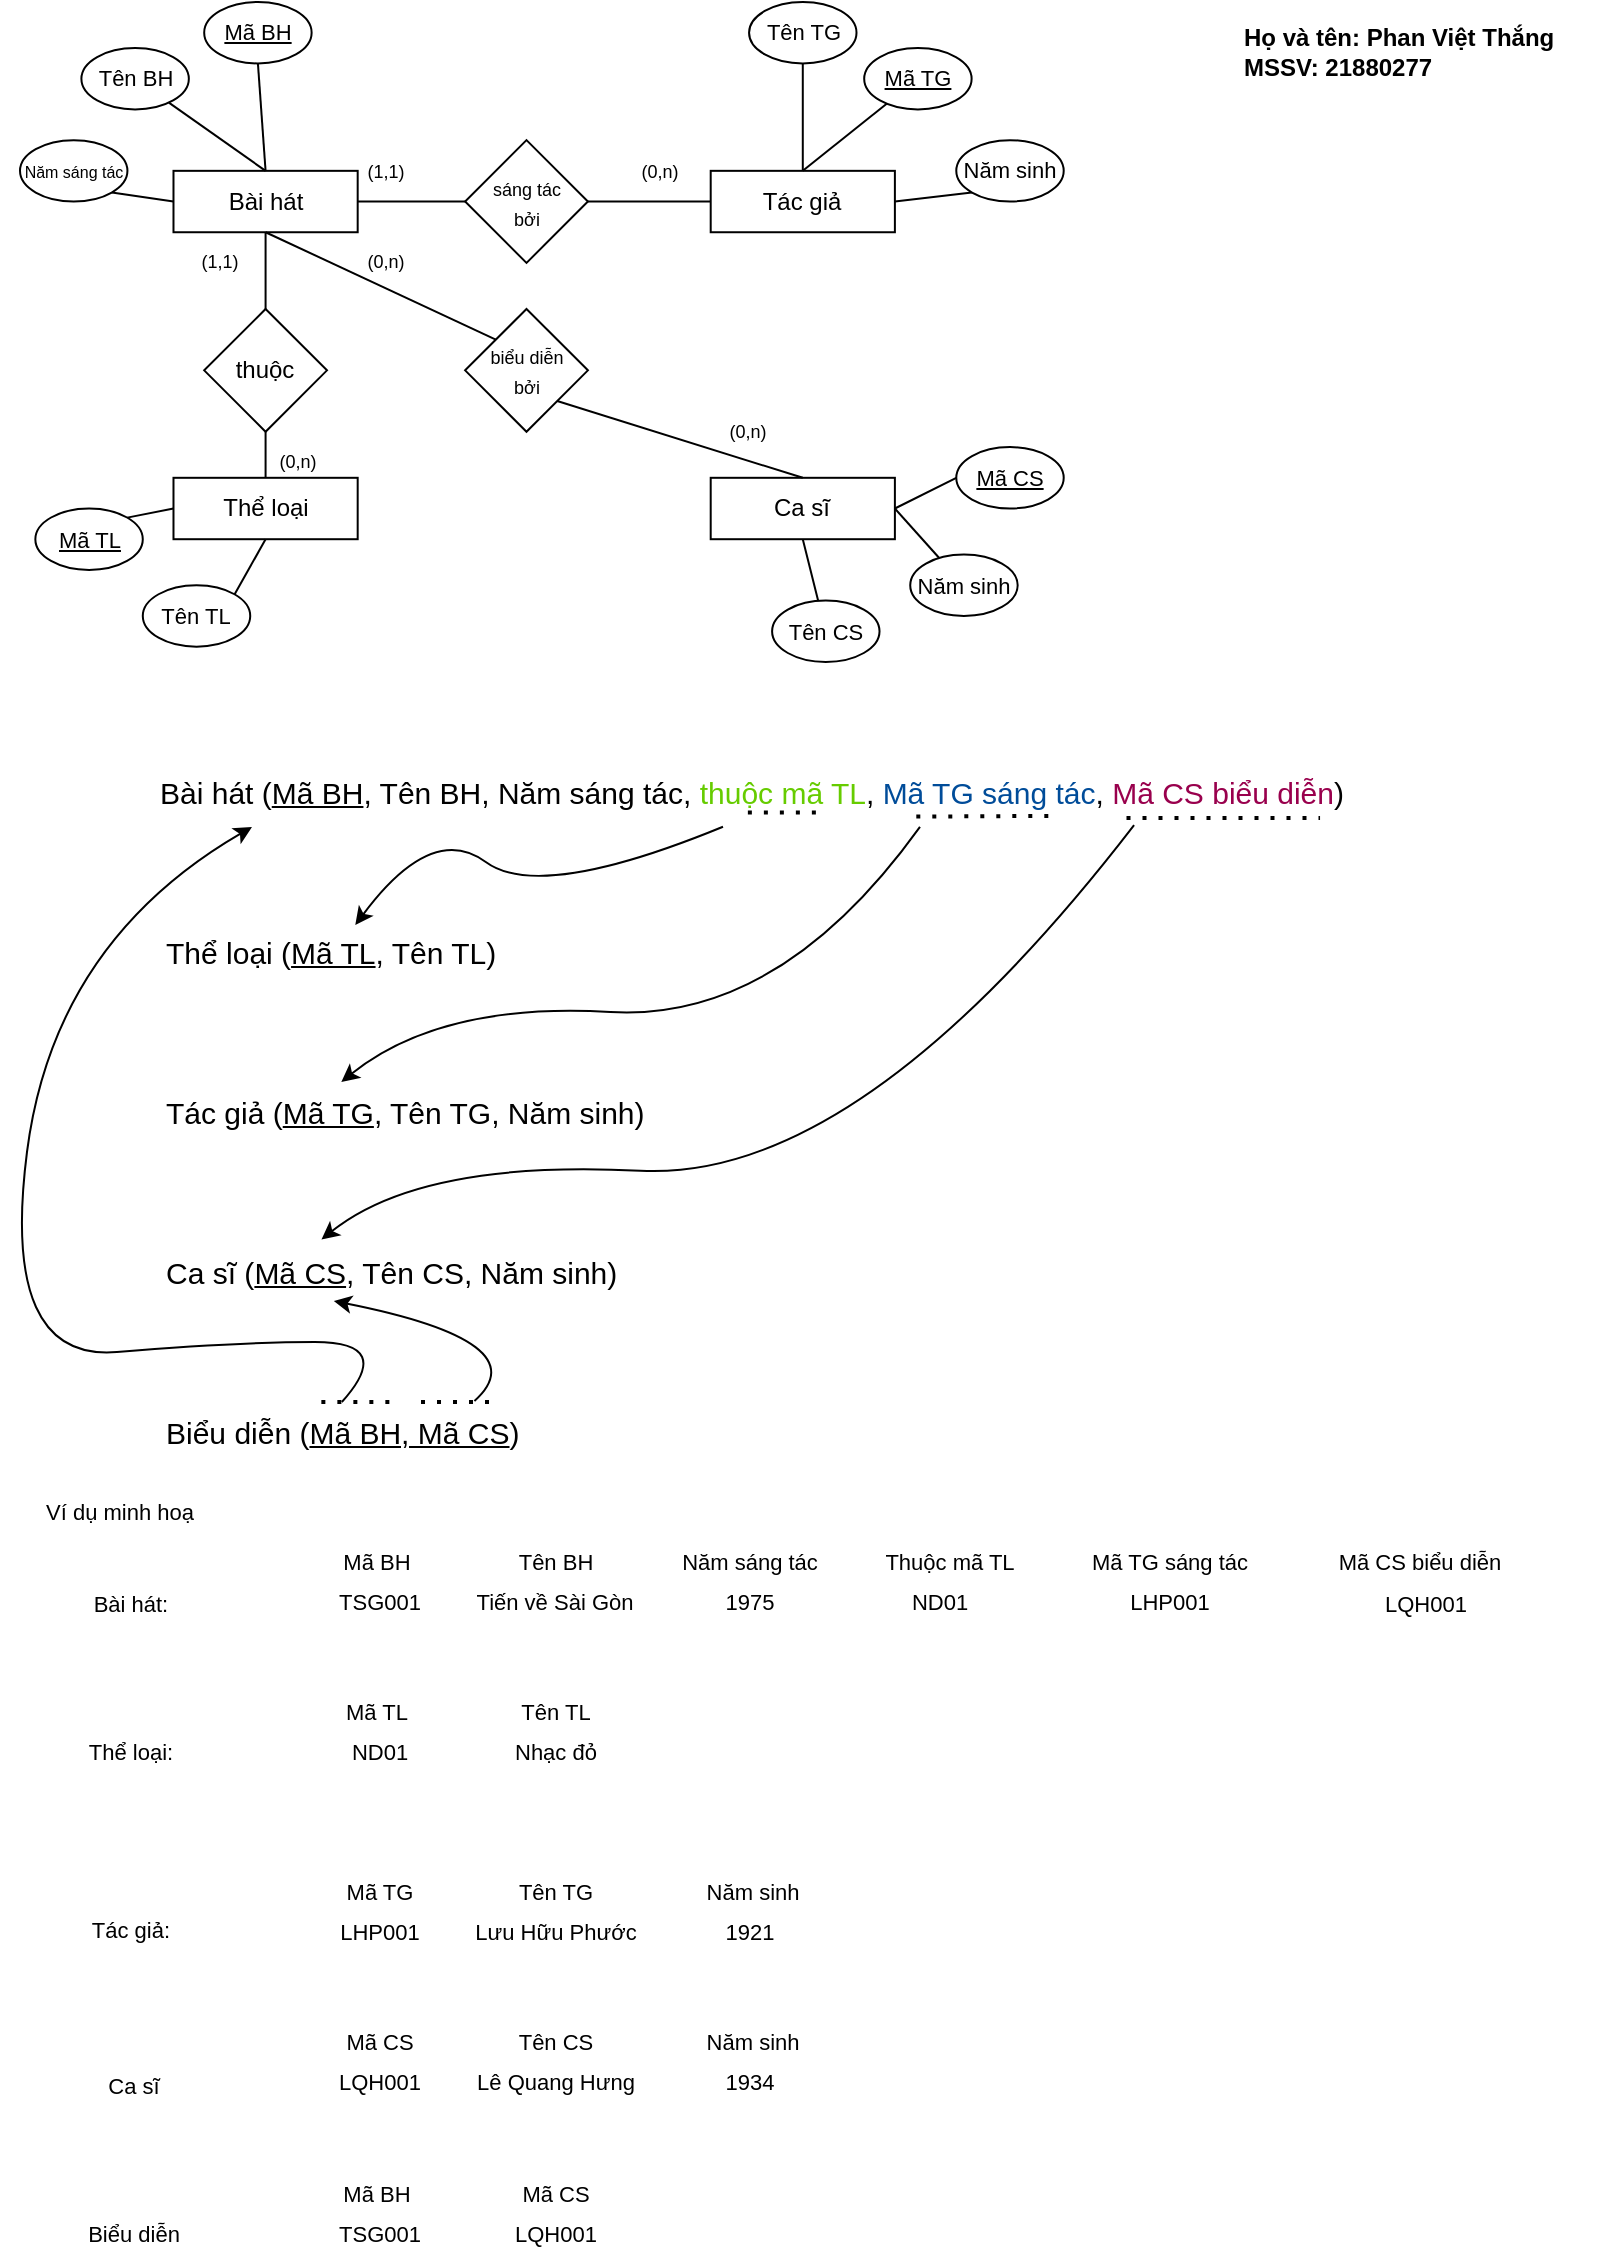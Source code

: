 <mxfile version="20.1.1" type="github">
  <diagram id="juYDDhbQV2ejAXvNcZQj" name="Page-1">
    <mxGraphModel dx="1113" dy="645" grid="1" gridSize="10" guides="1" tooltips="1" connect="1" arrows="1" fold="1" page="1" pageScale="1" pageWidth="827" pageHeight="1169" math="0" shadow="0">
      <root>
        <mxCell id="0" />
        <mxCell id="1" parent="0" />
        <mxCell id="WebsGutZkE8XCqcuteTi-69" value="" style="group" vertex="1" connectable="0" parent="1">
          <mxGeometry x="10" y="390" width="690" height="350" as="geometry" />
        </mxCell>
        <mxCell id="WebsGutZkE8XCqcuteTi-42" value="Bài hát (&lt;u&gt;Mã BH&lt;/u&gt;, Tên BH, Năm sáng tác, &lt;font color=&quot;#66cc00&quot;&gt;thuộc mã TL&lt;/font&gt;, &lt;font color=&quot;#004c99&quot;&gt;Mã TG sáng tác&lt;/font&gt;, &lt;font color=&quot;#99004d&quot;&gt;Mã CS biểu diễn&lt;/font&gt;)" style="text;html=1;strokeColor=none;fillColor=none;align=left;verticalAlign=middle;whiteSpace=wrap;rounded=0;fontFamily=Helvetica;fontSize=15;fontColor=default;" vertex="1" parent="WebsGutZkE8XCqcuteTi-69">
          <mxGeometry x="78.266" width="611.734" height="30" as="geometry" />
        </mxCell>
        <mxCell id="WebsGutZkE8XCqcuteTi-47" value="" style="curved=1;endArrow=classic;html=1;rounded=0;labelBackgroundColor=default;fontFamily=Helvetica;fontSize=15;fontColor=default;strokeColor=default;shape=connector;entryX=0.198;entryY=0.05;entryDx=0;entryDy=0;entryPerimeter=0;exitX=0.463;exitY=1.08;exitDx=0;exitDy=0;exitPerimeter=0;" edge="1" parent="WebsGutZkE8XCqcuteTi-69" source="WebsGutZkE8XCqcuteTi-42" target="WebsGutZkE8XCqcuteTi-43">
          <mxGeometry width="50" height="50" relative="1" as="geometry">
            <mxPoint x="305.867" y="30" as="sourcePoint" />
            <mxPoint x="170.926" y="70" as="targetPoint" />
            <Array as="points">
              <mxPoint x="269.883" y="70" />
              <mxPoint x="215.906" y="30" />
            </Array>
          </mxGeometry>
        </mxCell>
        <mxCell id="WebsGutZkE8XCqcuteTi-56" value="" style="curved=1;endArrow=classic;html=1;rounded=0;labelBackgroundColor=default;fontFamily=Helvetica;fontSize=15;fontColor=#99004D;strokeColor=default;shape=connector;entryX=0.078;entryY=1.083;entryDx=0;entryDy=0;entryPerimeter=0;" edge="1" parent="WebsGutZkE8XCqcuteTi-69" target="WebsGutZkE8XCqcuteTi-42">
          <mxGeometry width="50" height="50" relative="1" as="geometry">
            <mxPoint x="170.926" y="320" as="sourcePoint" />
            <mxPoint x="116.949" y="40" as="targetPoint" />
            <Array as="points">
              <mxPoint x="197.914" y="290" />
              <mxPoint x="116.949" y="290" />
              <mxPoint y="300" />
              <mxPoint x="26.988" y="90" />
            </Array>
          </mxGeometry>
        </mxCell>
        <mxCell id="WebsGutZkE8XCqcuteTi-43" value="Thể loại (&lt;u&gt;Mã TL&lt;/u&gt;, Tên TL)" style="text;html=1;strokeColor=none;fillColor=none;align=left;verticalAlign=middle;whiteSpace=wrap;rounded=0;fontFamily=Helvetica;fontSize=15;fontColor=default;" vertex="1" parent="WebsGutZkE8XCqcuteTi-69">
          <mxGeometry x="80.96" y="80" width="488.288" height="30" as="geometry" />
        </mxCell>
        <mxCell id="WebsGutZkE8XCqcuteTi-44" value="Tác giả (&lt;u&gt;Mã TG&lt;/u&gt;, Tên TG, Năm sinh)" style="text;html=1;strokeColor=none;fillColor=none;align=left;verticalAlign=middle;whiteSpace=wrap;rounded=0;fontFamily=Helvetica;fontSize=15;fontColor=default;" vertex="1" parent="WebsGutZkE8XCqcuteTi-69">
          <mxGeometry x="80.96" y="160" width="488.288" height="30" as="geometry" />
        </mxCell>
        <mxCell id="WebsGutZkE8XCqcuteTi-45" value="Ca sĩ (&lt;u&gt;Mã CS&lt;/u&gt;, Tên CS, Năm sinh)" style="text;html=1;strokeColor=none;fillColor=none;align=left;verticalAlign=middle;whiteSpace=wrap;rounded=0;fontFamily=Helvetica;fontSize=15;fontColor=default;" vertex="1" parent="WebsGutZkE8XCqcuteTi-69">
          <mxGeometry x="80.96" y="240" width="488.288" height="30" as="geometry" />
        </mxCell>
        <mxCell id="WebsGutZkE8XCqcuteTi-48" value="" style="curved=1;endArrow=classic;html=1;rounded=0;labelBackgroundColor=default;fontFamily=Helvetica;fontSize=15;fontColor=default;strokeColor=default;shape=connector;entryX=0.646;entryY=1.083;entryDx=0;entryDy=0;entryPerimeter=0;exitX=0.624;exitY=1.08;exitDx=0;exitDy=0;exitPerimeter=0;" edge="1" parent="WebsGutZkE8XCqcuteTi-69" source="WebsGutZkE8XCqcuteTi-42">
          <mxGeometry width="50" height="50" relative="1" as="geometry">
            <mxPoint x="376.075" y="120.51" as="sourcePoint" />
            <mxPoint x="170.646" y="160" as="targetPoint" />
            <Array as="points">
              <mxPoint x="389.877" y="130" />
              <mxPoint x="220.471" y="120" />
            </Array>
          </mxGeometry>
        </mxCell>
        <mxCell id="WebsGutZkE8XCqcuteTi-50" value="" style="curved=1;endArrow=classic;html=1;rounded=0;labelBackgroundColor=default;fontFamily=Helvetica;fontSize=15;fontColor=default;strokeColor=default;shape=connector;entryX=0.82;entryY=1.083;entryDx=0;entryDy=0;entryPerimeter=0;exitX=0.799;exitY=1.053;exitDx=0;exitDy=0;exitPerimeter=0;" edge="1" parent="WebsGutZkE8XCqcuteTi-69" source="WebsGutZkE8XCqcuteTi-42">
          <mxGeometry width="50" height="50" relative="1" as="geometry">
            <mxPoint x="489.478" y="111.25" as="sourcePoint" />
            <mxPoint x="160.73" y="238.76" as="targetPoint" />
            <Array as="points">
              <mxPoint x="429.737" y="210" />
              <mxPoint x="210.556" y="198.76" />
            </Array>
          </mxGeometry>
        </mxCell>
        <mxCell id="WebsGutZkE8XCqcuteTi-55" value="Biểu diễn (&lt;u&gt;Mã BH, Mã CS&lt;/u&gt;)" style="text;html=1;strokeColor=none;fillColor=none;align=left;verticalAlign=middle;whiteSpace=wrap;rounded=0;fontFamily=Helvetica;fontSize=15;fontColor=default;" vertex="1" parent="WebsGutZkE8XCqcuteTi-69">
          <mxGeometry x="80.96" y="320" width="488.288" height="30" as="geometry" />
        </mxCell>
        <mxCell id="WebsGutZkE8XCqcuteTi-58" value="" style="curved=1;endArrow=classic;html=1;rounded=0;labelBackgroundColor=default;fontFamily=Helvetica;fontSize=15;fontColor=#99004D;strokeColor=default;shape=connector;entryX=0.176;entryY=0.983;entryDx=0;entryDy=0;entryPerimeter=0;exitX=0.32;exitY=-0.017;exitDx=0;exitDy=0;exitPerimeter=0;" edge="1" parent="WebsGutZkE8XCqcuteTi-69" source="WebsGutZkE8XCqcuteTi-55" target="WebsGutZkE8XCqcuteTi-45">
          <mxGeometry width="50" height="50" relative="1" as="geometry">
            <mxPoint x="220.471" y="320" as="sourcePoint" />
            <mxPoint x="270.296" y="270" as="targetPoint" />
            <Array as="points">
              <mxPoint x="270.296" y="290" />
            </Array>
          </mxGeometry>
        </mxCell>
        <mxCell id="WebsGutZkE8XCqcuteTi-59" value="" style="endArrow=none;dashed=1;html=1;dashPattern=1 3;strokeWidth=2;rounded=0;labelBackgroundColor=default;fontFamily=Helvetica;fontSize=15;fontColor=#99004D;shape=connector;" edge="1" parent="WebsGutZkE8XCqcuteTi-69">
          <mxGeometry width="50" height="50" relative="1" as="geometry">
            <mxPoint x="160.68" y="320" as="sourcePoint" />
            <mxPoint x="200.541" y="320" as="targetPoint" />
          </mxGeometry>
        </mxCell>
        <mxCell id="WebsGutZkE8XCqcuteTi-60" value="" style="endArrow=none;dashed=1;html=1;dashPattern=1 3;strokeWidth=2;rounded=0;labelBackgroundColor=default;fontFamily=Helvetica;fontSize=15;fontColor=#99004D;shape=connector;" edge="1" parent="WebsGutZkE8XCqcuteTi-69">
          <mxGeometry width="50" height="50" relative="1" as="geometry">
            <mxPoint x="210.506" y="320" as="sourcePoint" />
            <mxPoint x="250.366" y="320" as="targetPoint" />
          </mxGeometry>
        </mxCell>
        <mxCell id="WebsGutZkE8XCqcuteTi-61" value="" style="endArrow=none;dashed=1;html=1;dashPattern=1 3;strokeWidth=2;rounded=0;labelBackgroundColor=default;fontFamily=Helvetica;fontSize=15;fontColor=#99004D;shape=connector;" edge="1" parent="WebsGutZkE8XCqcuteTi-69">
          <mxGeometry width="50" height="50" relative="1" as="geometry">
            <mxPoint x="373.933" y="25.2" as="sourcePoint" />
            <mxPoint x="413.793" y="25.2" as="targetPoint" />
          </mxGeometry>
        </mxCell>
        <mxCell id="WebsGutZkE8XCqcuteTi-62" value="" style="endArrow=none;dashed=1;html=1;dashPattern=1 3;strokeWidth=2;rounded=0;labelBackgroundColor=default;fontFamily=Helvetica;fontSize=15;fontColor=#99004D;shape=connector;exitX=0.621;exitY=1.01;exitDx=0;exitDy=0;exitPerimeter=0;entryX=0.734;entryY=0.998;entryDx=0;entryDy=0;entryPerimeter=0;" edge="1" parent="WebsGutZkE8XCqcuteTi-69">
          <mxGeometry width="50" height="50" relative="1" as="geometry">
            <mxPoint x="458.153" y="27.3" as="sourcePoint" />
            <mxPoint x="527.279" y="26.94" as="targetPoint" />
          </mxGeometry>
        </mxCell>
        <mxCell id="WebsGutZkE8XCqcuteTi-63" value="" style="endArrow=none;dashed=1;html=1;dashPattern=1 3;strokeWidth=2;rounded=0;labelBackgroundColor=default;fontFamily=Helvetica;fontSize=15;fontColor=#99004D;shape=connector;entryX=0.951;entryY=0.933;entryDx=0;entryDy=0;entryPerimeter=0;" edge="1" parent="WebsGutZkE8XCqcuteTi-69" target="WebsGutZkE8XCqcuteTi-42">
          <mxGeometry width="50" height="50" relative="1" as="geometry">
            <mxPoint x="563.25" y="28.0" as="sourcePoint" />
            <mxPoint x="603.11" y="28.0" as="targetPoint" />
          </mxGeometry>
        </mxCell>
        <mxCell id="WebsGutZkE8XCqcuteTi-115" value="" style="group" vertex="1" connectable="0" parent="1">
          <mxGeometry x="20" y="10" width="521.86" height="330" as="geometry" />
        </mxCell>
        <mxCell id="WebsGutZkE8XCqcuteTi-1" value="Bài hát" style="rounded=0;whiteSpace=wrap;html=1;" vertex="1" parent="WebsGutZkE8XCqcuteTi-115">
          <mxGeometry x="76.744" y="84.419" width="92.093" height="30.698" as="geometry" />
        </mxCell>
        <mxCell id="WebsGutZkE8XCqcuteTi-2" value="Tác giả" style="rounded=0;whiteSpace=wrap;html=1;" vertex="1" parent="WebsGutZkE8XCqcuteTi-115">
          <mxGeometry x="345.349" y="84.419" width="92.093" height="30.698" as="geometry" />
        </mxCell>
        <mxCell id="WebsGutZkE8XCqcuteTi-3" value="Thể loại" style="rounded=0;whiteSpace=wrap;html=1;" vertex="1" parent="WebsGutZkE8XCqcuteTi-115">
          <mxGeometry x="76.744" y="237.907" width="92.093" height="30.698" as="geometry" />
        </mxCell>
        <mxCell id="WebsGutZkE8XCqcuteTi-4" value="Ca sĩ" style="rounded=0;whiteSpace=wrap;html=1;" vertex="1" parent="WebsGutZkE8XCqcuteTi-115">
          <mxGeometry x="345.349" y="237.907" width="92.093" height="30.698" as="geometry" />
        </mxCell>
        <mxCell id="WebsGutZkE8XCqcuteTi-19" style="edgeStyle=none;shape=connector;rounded=0;orthogonalLoop=1;jettySize=auto;html=1;entryX=0.5;entryY=0;entryDx=0;entryDy=0;labelBackgroundColor=default;fontFamily=Helvetica;fontSize=11;fontColor=default;endArrow=none;strokeColor=default;" edge="1" parent="WebsGutZkE8XCqcuteTi-115" source="WebsGutZkE8XCqcuteTi-5" target="WebsGutZkE8XCqcuteTi-3">
          <mxGeometry relative="1" as="geometry" />
        </mxCell>
        <mxCell id="WebsGutZkE8XCqcuteTi-5" value="thuộc" style="rhombus;whiteSpace=wrap;html=1;" vertex="1" parent="WebsGutZkE8XCqcuteTi-115">
          <mxGeometry x="92.093" y="153.488" width="61.395" height="61.395" as="geometry" />
        </mxCell>
        <mxCell id="WebsGutZkE8XCqcuteTi-18" style="edgeStyle=none;shape=connector;rounded=0;orthogonalLoop=1;jettySize=auto;html=1;entryX=0.5;entryY=0;entryDx=0;entryDy=0;labelBackgroundColor=default;fontFamily=Helvetica;fontSize=11;fontColor=default;endArrow=none;strokeColor=default;" edge="1" parent="WebsGutZkE8XCqcuteTi-115" source="WebsGutZkE8XCqcuteTi-1" target="WebsGutZkE8XCqcuteTi-5">
          <mxGeometry relative="1" as="geometry" />
        </mxCell>
        <mxCell id="WebsGutZkE8XCqcuteTi-14" style="edgeStyle=none;shape=connector;rounded=0;orthogonalLoop=1;jettySize=auto;html=1;exitX=1;exitY=1;exitDx=0;exitDy=0;entryX=0.5;entryY=0;entryDx=0;entryDy=0;labelBackgroundColor=default;fontFamily=Helvetica;fontSize=11;fontColor=default;endArrow=none;strokeColor=default;" edge="1" parent="WebsGutZkE8XCqcuteTi-115" source="WebsGutZkE8XCqcuteTi-6" target="WebsGutZkE8XCqcuteTi-4">
          <mxGeometry relative="1" as="geometry" />
        </mxCell>
        <mxCell id="WebsGutZkE8XCqcuteTi-6" value="&lt;font style=&quot;font-size: 9px;&quot;&gt;biểu diễn&lt;br&gt;bởi&lt;/font&gt;" style="rhombus;whiteSpace=wrap;html=1;" vertex="1" parent="WebsGutZkE8XCqcuteTi-115">
          <mxGeometry x="222.558" y="153.488" width="61.395" height="61.395" as="geometry" />
        </mxCell>
        <mxCell id="WebsGutZkE8XCqcuteTi-13" style="edgeStyle=none;shape=connector;rounded=0;orthogonalLoop=1;jettySize=auto;html=1;labelBackgroundColor=default;fontFamily=Helvetica;fontSize=11;fontColor=default;endArrow=none;strokeColor=default;exitX=0.5;exitY=1;exitDx=0;exitDy=0;entryX=0;entryY=0;entryDx=0;entryDy=0;" edge="1" parent="WebsGutZkE8XCqcuteTi-115" source="WebsGutZkE8XCqcuteTi-1" target="WebsGutZkE8XCqcuteTi-6">
          <mxGeometry relative="1" as="geometry" />
        </mxCell>
        <mxCell id="WebsGutZkE8XCqcuteTi-17" style="edgeStyle=none;shape=connector;rounded=0;orthogonalLoop=1;jettySize=auto;html=1;entryX=0;entryY=0.5;entryDx=0;entryDy=0;labelBackgroundColor=default;fontFamily=Helvetica;fontSize=11;fontColor=default;endArrow=none;strokeColor=default;" edge="1" parent="WebsGutZkE8XCqcuteTi-115" source="WebsGutZkE8XCqcuteTi-7" target="WebsGutZkE8XCqcuteTi-2">
          <mxGeometry relative="1" as="geometry" />
        </mxCell>
        <mxCell id="WebsGutZkE8XCqcuteTi-7" value="&lt;font style=&quot;font-size: 9px;&quot;&gt;sáng tác&lt;br&gt;bởi&lt;/font&gt;" style="rhombus;whiteSpace=wrap;html=1;" vertex="1" parent="WebsGutZkE8XCqcuteTi-115">
          <mxGeometry x="222.558" y="69.07" width="61.395" height="61.395" as="geometry" />
        </mxCell>
        <mxCell id="WebsGutZkE8XCqcuteTi-16" style="edgeStyle=none;shape=connector;rounded=0;orthogonalLoop=1;jettySize=auto;html=1;entryX=0;entryY=0.5;entryDx=0;entryDy=0;labelBackgroundColor=default;fontFamily=Helvetica;fontSize=11;fontColor=default;endArrow=none;strokeColor=default;" edge="1" parent="WebsGutZkE8XCqcuteTi-115" source="WebsGutZkE8XCqcuteTi-1" target="WebsGutZkE8XCqcuteTi-7">
          <mxGeometry relative="1" as="geometry" />
        </mxCell>
        <mxCell id="WebsGutZkE8XCqcuteTi-32" style="edgeStyle=none;shape=connector;rounded=0;orthogonalLoop=1;jettySize=auto;html=1;labelBackgroundColor=default;fontFamily=Helvetica;fontSize=11;fontColor=default;endArrow=none;strokeColor=default;" edge="1" parent="WebsGutZkE8XCqcuteTi-115" source="WebsGutZkE8XCqcuteTi-20">
          <mxGeometry relative="1" as="geometry">
            <mxPoint x="122.791" y="84.419" as="targetPoint" />
          </mxGeometry>
        </mxCell>
        <mxCell id="WebsGutZkE8XCqcuteTi-20" value="Tên BH" style="ellipse;whiteSpace=wrap;html=1;fontFamily=Helvetica;fontSize=11;fontColor=default;" vertex="1" parent="WebsGutZkE8XCqcuteTi-115">
          <mxGeometry x="30.698" y="23.023" width="53.721" height="30.698" as="geometry" />
        </mxCell>
        <mxCell id="WebsGutZkE8XCqcuteTi-31" style="edgeStyle=none;shape=connector;rounded=0;orthogonalLoop=1;jettySize=auto;html=1;exitX=0.5;exitY=1;exitDx=0;exitDy=0;entryX=0.5;entryY=0;entryDx=0;entryDy=0;labelBackgroundColor=default;fontFamily=Helvetica;fontSize=11;fontColor=default;endArrow=none;strokeColor=default;" edge="1" parent="WebsGutZkE8XCqcuteTi-115" source="WebsGutZkE8XCqcuteTi-21" target="WebsGutZkE8XCqcuteTi-1">
          <mxGeometry relative="1" as="geometry" />
        </mxCell>
        <mxCell id="WebsGutZkE8XCqcuteTi-21" value="&lt;u&gt;Mã BH&lt;/u&gt;" style="ellipse;whiteSpace=wrap;html=1;fontFamily=Helvetica;fontSize=11;fontColor=default;" vertex="1" parent="WebsGutZkE8XCqcuteTi-115">
          <mxGeometry x="92.093" width="53.721" height="30.698" as="geometry" />
        </mxCell>
        <mxCell id="WebsGutZkE8XCqcuteTi-33" style="edgeStyle=none;shape=connector;rounded=0;orthogonalLoop=1;jettySize=auto;html=1;exitX=1;exitY=1;exitDx=0;exitDy=0;entryX=0;entryY=0.5;entryDx=0;entryDy=0;labelBackgroundColor=default;fontFamily=Helvetica;fontSize=11;fontColor=default;endArrow=none;strokeColor=default;" edge="1" parent="WebsGutZkE8XCqcuteTi-115" source="WebsGutZkE8XCqcuteTi-22" target="WebsGutZkE8XCqcuteTi-1">
          <mxGeometry relative="1" as="geometry" />
        </mxCell>
        <mxCell id="WebsGutZkE8XCqcuteTi-22" value="&lt;font style=&quot;font-size: 8px;&quot;&gt;Năm sáng tác&lt;/font&gt;" style="ellipse;whiteSpace=wrap;html=1;fontFamily=Helvetica;fontSize=11;fontColor=default;" vertex="1" parent="WebsGutZkE8XCqcuteTi-115">
          <mxGeometry y="69.07" width="53.721" height="30.698" as="geometry" />
        </mxCell>
        <mxCell id="WebsGutZkE8XCqcuteTi-35" style="edgeStyle=none;shape=connector;rounded=0;orthogonalLoop=1;jettySize=auto;html=1;exitX=1;exitY=0;exitDx=0;exitDy=0;entryX=0.5;entryY=1;entryDx=0;entryDy=0;labelBackgroundColor=default;fontFamily=Helvetica;fontSize=11;fontColor=default;endArrow=none;strokeColor=default;" edge="1" parent="WebsGutZkE8XCqcuteTi-115" source="WebsGutZkE8XCqcuteTi-23" target="WebsGutZkE8XCqcuteTi-3">
          <mxGeometry relative="1" as="geometry" />
        </mxCell>
        <mxCell id="WebsGutZkE8XCqcuteTi-23" value="Tên TL" style="ellipse;whiteSpace=wrap;html=1;fontFamily=Helvetica;fontSize=11;fontColor=default;" vertex="1" parent="WebsGutZkE8XCqcuteTi-115">
          <mxGeometry x="61.395" y="291.628" width="53.721" height="30.698" as="geometry" />
        </mxCell>
        <mxCell id="WebsGutZkE8XCqcuteTi-34" style="edgeStyle=none;shape=connector;rounded=0;orthogonalLoop=1;jettySize=auto;html=1;exitX=1;exitY=0;exitDx=0;exitDy=0;entryX=0;entryY=0.5;entryDx=0;entryDy=0;labelBackgroundColor=default;fontFamily=Helvetica;fontSize=11;fontColor=default;endArrow=none;strokeColor=default;" edge="1" parent="WebsGutZkE8XCqcuteTi-115" source="WebsGutZkE8XCqcuteTi-24" target="WebsGutZkE8XCqcuteTi-3">
          <mxGeometry relative="1" as="geometry" />
        </mxCell>
        <mxCell id="WebsGutZkE8XCqcuteTi-24" value="&lt;u&gt;Mã TL&lt;/u&gt;" style="ellipse;whiteSpace=wrap;html=1;fontFamily=Helvetica;fontSize=11;fontColor=default;" vertex="1" parent="WebsGutZkE8XCqcuteTi-115">
          <mxGeometry x="7.674" y="253.256" width="53.721" height="30.698" as="geometry" />
        </mxCell>
        <mxCell id="WebsGutZkE8XCqcuteTi-41" style="edgeStyle=none;shape=connector;rounded=0;orthogonalLoop=1;jettySize=auto;html=1;exitX=0;exitY=1;exitDx=0;exitDy=0;entryX=1;entryY=0.5;entryDx=0;entryDy=0;labelBackgroundColor=default;fontFamily=Helvetica;fontSize=11;fontColor=default;endArrow=none;strokeColor=default;" edge="1" parent="WebsGutZkE8XCqcuteTi-115" source="WebsGutZkE8XCqcuteTi-25" target="WebsGutZkE8XCqcuteTi-2">
          <mxGeometry relative="1" as="geometry" />
        </mxCell>
        <mxCell id="WebsGutZkE8XCqcuteTi-25" value="Năm sinh" style="ellipse;whiteSpace=wrap;html=1;fontFamily=Helvetica;fontSize=11;fontColor=default;" vertex="1" parent="WebsGutZkE8XCqcuteTi-115">
          <mxGeometry x="468.139" y="69.07" width="53.721" height="30.698" as="geometry" />
        </mxCell>
        <mxCell id="WebsGutZkE8XCqcuteTi-40" style="edgeStyle=none;shape=connector;rounded=0;orthogonalLoop=1;jettySize=auto;html=1;labelBackgroundColor=default;fontFamily=Helvetica;fontSize=11;fontColor=default;endArrow=none;strokeColor=default;" edge="1" parent="WebsGutZkE8XCqcuteTi-115" source="WebsGutZkE8XCqcuteTi-26">
          <mxGeometry relative="1" as="geometry">
            <mxPoint x="391.395" y="84.419" as="targetPoint" />
          </mxGeometry>
        </mxCell>
        <mxCell id="WebsGutZkE8XCqcuteTi-26" value="&lt;u&gt;Mã TG&lt;/u&gt;" style="ellipse;whiteSpace=wrap;html=1;fontFamily=Helvetica;fontSize=11;fontColor=default;" vertex="1" parent="WebsGutZkE8XCqcuteTi-115">
          <mxGeometry x="422.093" y="23.023" width="53.721" height="30.698" as="geometry" />
        </mxCell>
        <mxCell id="WebsGutZkE8XCqcuteTi-39" style="edgeStyle=none;shape=connector;rounded=0;orthogonalLoop=1;jettySize=auto;html=1;exitX=0.5;exitY=1;exitDx=0;exitDy=0;entryX=0.5;entryY=0;entryDx=0;entryDy=0;labelBackgroundColor=default;fontFamily=Helvetica;fontSize=11;fontColor=default;endArrow=none;strokeColor=default;" edge="1" parent="WebsGutZkE8XCqcuteTi-115" source="WebsGutZkE8XCqcuteTi-27" target="WebsGutZkE8XCqcuteTi-2">
          <mxGeometry relative="1" as="geometry" />
        </mxCell>
        <mxCell id="WebsGutZkE8XCqcuteTi-27" value="Tên TG" style="ellipse;whiteSpace=wrap;html=1;fontFamily=Helvetica;fontSize=11;fontColor=default;" vertex="1" parent="WebsGutZkE8XCqcuteTi-115">
          <mxGeometry x="364.535" width="53.721" height="30.698" as="geometry" />
        </mxCell>
        <mxCell id="WebsGutZkE8XCqcuteTi-36" style="edgeStyle=none;shape=connector;rounded=0;orthogonalLoop=1;jettySize=auto;html=1;entryX=0.5;entryY=1;entryDx=0;entryDy=0;labelBackgroundColor=default;fontFamily=Helvetica;fontSize=11;fontColor=default;endArrow=none;strokeColor=default;" edge="1" parent="WebsGutZkE8XCqcuteTi-115" source="WebsGutZkE8XCqcuteTi-28" target="WebsGutZkE8XCqcuteTi-4">
          <mxGeometry relative="1" as="geometry" />
        </mxCell>
        <mxCell id="WebsGutZkE8XCqcuteTi-28" value="Tên CS" style="ellipse;whiteSpace=wrap;html=1;fontFamily=Helvetica;fontSize=11;fontColor=default;" vertex="1" parent="WebsGutZkE8XCqcuteTi-115">
          <mxGeometry x="376.046" y="299.302" width="53.721" height="30.698" as="geometry" />
        </mxCell>
        <mxCell id="WebsGutZkE8XCqcuteTi-37" style="edgeStyle=none;shape=connector;rounded=0;orthogonalLoop=1;jettySize=auto;html=1;entryX=1;entryY=0.5;entryDx=0;entryDy=0;labelBackgroundColor=default;fontFamily=Helvetica;fontSize=11;fontColor=default;endArrow=none;strokeColor=default;" edge="1" parent="WebsGutZkE8XCqcuteTi-115" source="WebsGutZkE8XCqcuteTi-29" target="WebsGutZkE8XCqcuteTi-4">
          <mxGeometry relative="1" as="geometry" />
        </mxCell>
        <mxCell id="WebsGutZkE8XCqcuteTi-29" value="Năm sinh" style="ellipse;whiteSpace=wrap;html=1;fontFamily=Helvetica;fontSize=11;fontColor=default;" vertex="1" parent="WebsGutZkE8XCqcuteTi-115">
          <mxGeometry x="445.116" y="276.279" width="53.721" height="30.698" as="geometry" />
        </mxCell>
        <mxCell id="WebsGutZkE8XCqcuteTi-38" style="edgeStyle=none;shape=connector;rounded=0;orthogonalLoop=1;jettySize=auto;html=1;exitX=0;exitY=0.5;exitDx=0;exitDy=0;labelBackgroundColor=default;fontFamily=Helvetica;fontSize=11;fontColor=default;endArrow=none;strokeColor=default;" edge="1" parent="WebsGutZkE8XCqcuteTi-115" source="WebsGutZkE8XCqcuteTi-30">
          <mxGeometry relative="1" as="geometry">
            <mxPoint x="437.441" y="253.256" as="targetPoint" />
          </mxGeometry>
        </mxCell>
        <mxCell id="WebsGutZkE8XCqcuteTi-30" value="&lt;u&gt;Mã CS&lt;/u&gt;" style="ellipse;whiteSpace=wrap;html=1;fontFamily=Helvetica;fontSize=11;fontColor=default;" vertex="1" parent="WebsGutZkE8XCqcuteTi-115">
          <mxGeometry x="468.139" y="222.558" width="53.721" height="30.698" as="geometry" />
        </mxCell>
        <mxCell id="WebsGutZkE8XCqcuteTi-120" value="(1,1)" style="text;html=1;strokeColor=none;fillColor=none;align=center;verticalAlign=middle;whiteSpace=wrap;rounded=0;fontFamily=Helvetica;fontSize=9;fontColor=#000000;" vertex="1" parent="WebsGutZkE8XCqcuteTi-115">
          <mxGeometry x="70" y="115.12" width="60" height="30" as="geometry" />
        </mxCell>
        <mxCell id="WebsGutZkE8XCqcuteTi-121" value="(1,1)" style="text;html=1;strokeColor=none;fillColor=none;align=center;verticalAlign=middle;whiteSpace=wrap;rounded=0;fontFamily=Helvetica;fontSize=9;fontColor=#000000;" vertex="1" parent="WebsGutZkE8XCqcuteTi-115">
          <mxGeometry x="153.49" y="69.77" width="60" height="30" as="geometry" />
        </mxCell>
        <mxCell id="WebsGutZkE8XCqcuteTi-122" value="(0,n)" style="text;html=1;strokeColor=none;fillColor=none;align=center;verticalAlign=middle;whiteSpace=wrap;rounded=0;fontFamily=Helvetica;fontSize=9;fontColor=#000000;" vertex="1" parent="WebsGutZkE8XCqcuteTi-115">
          <mxGeometry x="290" y="69.77" width="60" height="30" as="geometry" />
        </mxCell>
        <mxCell id="WebsGutZkE8XCqcuteTi-123" value="(0,n)" style="text;html=1;strokeColor=none;fillColor=none;align=center;verticalAlign=middle;whiteSpace=wrap;rounded=0;fontFamily=Helvetica;fontSize=9;fontColor=#000000;" vertex="1" parent="WebsGutZkE8XCqcuteTi-115">
          <mxGeometry x="334" y="200" width="60" height="30" as="geometry" />
        </mxCell>
        <mxCell id="WebsGutZkE8XCqcuteTi-124" value="(0,n)" style="text;html=1;strokeColor=none;fillColor=none;align=center;verticalAlign=middle;whiteSpace=wrap;rounded=0;fontFamily=Helvetica;fontSize=9;fontColor=#000000;" vertex="1" parent="WebsGutZkE8XCqcuteTi-115">
          <mxGeometry x="153.49" y="115.12" width="60" height="30" as="geometry" />
        </mxCell>
        <mxCell id="WebsGutZkE8XCqcuteTi-125" value="(0,n)" style="text;html=1;strokeColor=none;fillColor=none;align=center;verticalAlign=middle;whiteSpace=wrap;rounded=0;fontFamily=Helvetica;fontSize=9;fontColor=#000000;" vertex="1" parent="WebsGutZkE8XCqcuteTi-115">
          <mxGeometry x="108.84" y="214.88" width="60" height="30" as="geometry" />
        </mxCell>
        <mxCell id="WebsGutZkE8XCqcuteTi-118" value="" style="group" vertex="1" connectable="0" parent="1">
          <mxGeometry x="20" y="750" width="745" height="386" as="geometry" />
        </mxCell>
        <mxCell id="WebsGutZkE8XCqcuteTi-73" value="Ví dụ minh hoạ" style="text;html=1;strokeColor=none;fillColor=none;align=center;verticalAlign=middle;whiteSpace=wrap;rounded=0;fontFamily=Helvetica;fontSize=11;fontColor=#000000;" vertex="1" parent="WebsGutZkE8XCqcuteTi-118">
          <mxGeometry width="100" height="30" as="geometry" />
        </mxCell>
        <mxCell id="WebsGutZkE8XCqcuteTi-74" value="Bài hát:&amp;nbsp;" style="text;html=1;strokeColor=none;fillColor=none;align=center;verticalAlign=middle;whiteSpace=wrap;rounded=0;fontFamily=Helvetica;fontSize=11;fontColor=#000000;" vertex="1" parent="WebsGutZkE8XCqcuteTi-118">
          <mxGeometry x="7" y="46" width="100" height="30" as="geometry" />
        </mxCell>
        <mxCell id="WebsGutZkE8XCqcuteTi-75" value="Mã BH&amp;nbsp;" style="text;html=1;strokeColor=none;fillColor=none;align=center;verticalAlign=middle;whiteSpace=wrap;rounded=0;fontFamily=Helvetica;fontSize=11;fontColor=#000000;" vertex="1" parent="WebsGutZkE8XCqcuteTi-118">
          <mxGeometry x="150" y="30" width="60" height="20" as="geometry" />
        </mxCell>
        <mxCell id="WebsGutZkE8XCqcuteTi-77" value="Tên BH" style="text;html=1;strokeColor=none;fillColor=none;align=center;verticalAlign=middle;whiteSpace=wrap;rounded=0;fontFamily=Helvetica;fontSize=11;fontColor=#000000;" vertex="1" parent="WebsGutZkE8XCqcuteTi-118">
          <mxGeometry x="237.5" y="30" width="60" height="20" as="geometry" />
        </mxCell>
        <mxCell id="WebsGutZkE8XCqcuteTi-78" value="Năm sáng tác" style="text;html=1;strokeColor=none;fillColor=none;align=center;verticalAlign=middle;whiteSpace=wrap;rounded=0;fontFamily=Helvetica;fontSize=11;fontColor=#000000;" vertex="1" parent="WebsGutZkE8XCqcuteTi-118">
          <mxGeometry x="320" y="30" width="90" height="20" as="geometry" />
        </mxCell>
        <mxCell id="WebsGutZkE8XCqcuteTi-79" value="Thuộc mã TL" style="text;html=1;strokeColor=none;fillColor=none;align=center;verticalAlign=middle;whiteSpace=wrap;rounded=0;fontFamily=Helvetica;fontSize=11;fontColor=#000000;" vertex="1" parent="WebsGutZkE8XCqcuteTi-118">
          <mxGeometry x="420" y="30" width="90" height="20" as="geometry" />
        </mxCell>
        <mxCell id="WebsGutZkE8XCqcuteTi-80" value="Mã TG sáng tác" style="text;html=1;strokeColor=none;fillColor=none;align=center;verticalAlign=middle;whiteSpace=wrap;rounded=0;fontFamily=Helvetica;fontSize=11;fontColor=#000000;" vertex="1" parent="WebsGutZkE8XCqcuteTi-118">
          <mxGeometry x="530" y="30" width="90" height="20" as="geometry" />
        </mxCell>
        <mxCell id="WebsGutZkE8XCqcuteTi-81" value="Mã CS biểu diễn" style="text;html=1;strokeColor=none;fillColor=none;align=center;verticalAlign=middle;whiteSpace=wrap;rounded=0;fontFamily=Helvetica;fontSize=11;fontColor=#000000;" vertex="1" parent="WebsGutZkE8XCqcuteTi-118">
          <mxGeometry x="655" y="30" width="90" height="20" as="geometry" />
        </mxCell>
        <mxCell id="WebsGutZkE8XCqcuteTi-82" value="TSG001" style="text;html=1;strokeColor=none;fillColor=none;align=center;verticalAlign=middle;whiteSpace=wrap;rounded=0;fontFamily=Helvetica;fontSize=11;fontColor=#000000;" vertex="1" parent="WebsGutZkE8XCqcuteTi-118">
          <mxGeometry x="150" y="50" width="60" height="20" as="geometry" />
        </mxCell>
        <mxCell id="WebsGutZkE8XCqcuteTi-83" value="Tiến về Sài Gòn" style="text;html=1;strokeColor=none;fillColor=none;align=center;verticalAlign=middle;whiteSpace=wrap;rounded=0;fontFamily=Helvetica;fontSize=11;fontColor=#000000;" vertex="1" parent="WebsGutZkE8XCqcuteTi-118">
          <mxGeometry x="225" y="50" width="85" height="20" as="geometry" />
        </mxCell>
        <mxCell id="WebsGutZkE8XCqcuteTi-84" value="1975" style="text;html=1;strokeColor=none;fillColor=none;align=center;verticalAlign=middle;whiteSpace=wrap;rounded=0;fontFamily=Helvetica;fontSize=11;fontColor=#000000;" vertex="1" parent="WebsGutZkE8XCqcuteTi-118">
          <mxGeometry x="325" y="50" width="80" height="20" as="geometry" />
        </mxCell>
        <mxCell id="WebsGutZkE8XCqcuteTi-86" value="ND01" style="text;html=1;strokeColor=none;fillColor=none;align=center;verticalAlign=middle;whiteSpace=wrap;rounded=0;fontFamily=Helvetica;fontSize=11;fontColor=#000000;" vertex="1" parent="WebsGutZkE8XCqcuteTi-118">
          <mxGeometry x="420" y="50" width="80" height="20" as="geometry" />
        </mxCell>
        <mxCell id="WebsGutZkE8XCqcuteTi-87" value="LHP001" style="text;html=1;strokeColor=none;fillColor=none;align=center;verticalAlign=middle;whiteSpace=wrap;rounded=0;fontFamily=Helvetica;fontSize=11;fontColor=#000000;" vertex="1" parent="WebsGutZkE8XCqcuteTi-118">
          <mxGeometry x="535" y="50" width="80" height="20" as="geometry" />
        </mxCell>
        <mxCell id="WebsGutZkE8XCqcuteTi-88" value="Thể loại:&amp;nbsp;" style="text;html=1;strokeColor=none;fillColor=none;align=center;verticalAlign=middle;whiteSpace=wrap;rounded=0;fontFamily=Helvetica;fontSize=11;fontColor=#000000;" vertex="1" parent="WebsGutZkE8XCqcuteTi-118">
          <mxGeometry x="7" y="120" width="100" height="30" as="geometry" />
        </mxCell>
        <mxCell id="WebsGutZkE8XCqcuteTi-89" value="ND01" style="text;html=1;strokeColor=none;fillColor=none;align=center;verticalAlign=middle;whiteSpace=wrap;rounded=0;fontFamily=Helvetica;fontSize=11;fontColor=#000000;" vertex="1" parent="WebsGutZkE8XCqcuteTi-118">
          <mxGeometry x="140" y="125" width="80" height="20" as="geometry" />
        </mxCell>
        <mxCell id="WebsGutZkE8XCqcuteTi-90" value="Mã TL&amp;nbsp;" style="text;html=1;strokeColor=none;fillColor=none;align=center;verticalAlign=middle;whiteSpace=wrap;rounded=0;fontFamily=Helvetica;fontSize=11;fontColor=#000000;" vertex="1" parent="WebsGutZkE8XCqcuteTi-118">
          <mxGeometry x="150" y="105" width="60" height="20" as="geometry" />
        </mxCell>
        <mxCell id="WebsGutZkE8XCqcuteTi-91" value="Tên TL" style="text;html=1;strokeColor=none;fillColor=none;align=center;verticalAlign=middle;whiteSpace=wrap;rounded=0;fontFamily=Helvetica;fontSize=11;fontColor=#000000;" vertex="1" parent="WebsGutZkE8XCqcuteTi-118">
          <mxGeometry x="237.5" y="105" width="60" height="20" as="geometry" />
        </mxCell>
        <mxCell id="WebsGutZkE8XCqcuteTi-92" value="Nhạc đỏ" style="text;html=1;strokeColor=none;fillColor=none;align=center;verticalAlign=middle;whiteSpace=wrap;rounded=0;fontFamily=Helvetica;fontSize=11;fontColor=#000000;" vertex="1" parent="WebsGutZkE8XCqcuteTi-118">
          <mxGeometry x="227.5" y="125" width="80" height="20" as="geometry" />
        </mxCell>
        <mxCell id="WebsGutZkE8XCqcuteTi-93" value="Tác giả:&amp;nbsp;" style="text;html=1;strokeColor=none;fillColor=none;align=center;verticalAlign=middle;whiteSpace=wrap;rounded=0;fontFamily=Helvetica;fontSize=11;fontColor=#000000;" vertex="1" parent="WebsGutZkE8XCqcuteTi-118">
          <mxGeometry x="7" y="209" width="100" height="30" as="geometry" />
        </mxCell>
        <mxCell id="WebsGutZkE8XCqcuteTi-94" value="Mã TG" style="text;html=1;strokeColor=none;fillColor=none;align=center;verticalAlign=middle;whiteSpace=wrap;rounded=0;fontFamily=Helvetica;fontSize=11;fontColor=#000000;" vertex="1" parent="WebsGutZkE8XCqcuteTi-118">
          <mxGeometry x="135" y="195" width="90" height="20" as="geometry" />
        </mxCell>
        <mxCell id="WebsGutZkE8XCqcuteTi-95" value="LHP001" style="text;html=1;strokeColor=none;fillColor=none;align=center;verticalAlign=middle;whiteSpace=wrap;rounded=0;fontFamily=Helvetica;fontSize=11;fontColor=#000000;" vertex="1" parent="WebsGutZkE8XCqcuteTi-118">
          <mxGeometry x="140" y="215" width="80" height="20" as="geometry" />
        </mxCell>
        <mxCell id="WebsGutZkE8XCqcuteTi-96" value="Tên TG" style="text;html=1;strokeColor=none;fillColor=none;align=center;verticalAlign=middle;whiteSpace=wrap;rounded=0;fontFamily=Helvetica;fontSize=11;fontColor=#000000;" vertex="1" parent="WebsGutZkE8XCqcuteTi-118">
          <mxGeometry x="237.5" y="195" width="60" height="20" as="geometry" />
        </mxCell>
        <mxCell id="WebsGutZkE8XCqcuteTi-97" value="Lưu Hữu Phước" style="text;html=1;strokeColor=none;fillColor=none;align=center;verticalAlign=middle;whiteSpace=wrap;rounded=0;fontFamily=Helvetica;fontSize=11;fontColor=#000000;" vertex="1" parent="WebsGutZkE8XCqcuteTi-118">
          <mxGeometry x="222.5" y="215" width="90" height="20" as="geometry" />
        </mxCell>
        <mxCell id="WebsGutZkE8XCqcuteTi-98" value="&amp;nbsp;Năm sinh" style="text;html=1;strokeColor=none;fillColor=none;align=center;verticalAlign=middle;whiteSpace=wrap;rounded=0;fontFamily=Helvetica;fontSize=11;fontColor=#000000;" vertex="1" parent="WebsGutZkE8XCqcuteTi-118">
          <mxGeometry x="320" y="195" width="90" height="20" as="geometry" />
        </mxCell>
        <mxCell id="WebsGutZkE8XCqcuteTi-99" value="1921" style="text;html=1;strokeColor=none;fillColor=none;align=center;verticalAlign=middle;whiteSpace=wrap;rounded=0;fontFamily=Helvetica;fontSize=11;fontColor=#000000;" vertex="1" parent="WebsGutZkE8XCqcuteTi-118">
          <mxGeometry x="320" y="215" width="90" height="20" as="geometry" />
        </mxCell>
        <mxCell id="WebsGutZkE8XCqcuteTi-100" value="Ca sĩ" style="text;html=1;strokeColor=none;fillColor=none;align=center;verticalAlign=middle;whiteSpace=wrap;rounded=0;fontFamily=Helvetica;fontSize=11;fontColor=#000000;" vertex="1" parent="WebsGutZkE8XCqcuteTi-118">
          <mxGeometry x="7" y="287" width="100" height="30" as="geometry" />
        </mxCell>
        <mxCell id="WebsGutZkE8XCqcuteTi-101" value="Mã CS" style="text;html=1;strokeColor=none;fillColor=none;align=center;verticalAlign=middle;whiteSpace=wrap;rounded=0;fontFamily=Helvetica;fontSize=11;fontColor=#000000;" vertex="1" parent="WebsGutZkE8XCqcuteTi-118">
          <mxGeometry x="135" y="270" width="90" height="20" as="geometry" />
        </mxCell>
        <mxCell id="WebsGutZkE8XCqcuteTi-102" value="LQH001" style="text;html=1;strokeColor=none;fillColor=none;align=center;verticalAlign=middle;whiteSpace=wrap;rounded=0;fontFamily=Helvetica;fontSize=11;fontColor=#000000;" vertex="1" parent="WebsGutZkE8XCqcuteTi-118">
          <mxGeometry x="140" y="290" width="80" height="20" as="geometry" />
        </mxCell>
        <mxCell id="WebsGutZkE8XCqcuteTi-103" value="Tên CS" style="text;html=1;strokeColor=none;fillColor=none;align=center;verticalAlign=middle;whiteSpace=wrap;rounded=0;fontFamily=Helvetica;fontSize=11;fontColor=#000000;" vertex="1" parent="WebsGutZkE8XCqcuteTi-118">
          <mxGeometry x="237.5" y="270" width="60" height="20" as="geometry" />
        </mxCell>
        <mxCell id="WebsGutZkE8XCqcuteTi-104" value="Lê Quang Hưng" style="text;html=1;strokeColor=none;fillColor=none;align=center;verticalAlign=middle;whiteSpace=wrap;rounded=0;fontFamily=Helvetica;fontSize=11;fontColor=#000000;" vertex="1" parent="WebsGutZkE8XCqcuteTi-118">
          <mxGeometry x="222.5" y="290" width="90" height="20" as="geometry" />
        </mxCell>
        <mxCell id="WebsGutZkE8XCqcuteTi-105" value="&amp;nbsp;Năm sinh" style="text;html=1;strokeColor=none;fillColor=none;align=center;verticalAlign=middle;whiteSpace=wrap;rounded=0;fontFamily=Helvetica;fontSize=11;fontColor=#000000;" vertex="1" parent="WebsGutZkE8XCqcuteTi-118">
          <mxGeometry x="320" y="270" width="90" height="20" as="geometry" />
        </mxCell>
        <mxCell id="WebsGutZkE8XCqcuteTi-106" value="1934" style="text;html=1;strokeColor=none;fillColor=none;align=center;verticalAlign=middle;whiteSpace=wrap;rounded=0;fontFamily=Helvetica;fontSize=11;fontColor=#000000;" vertex="1" parent="WebsGutZkE8XCqcuteTi-118">
          <mxGeometry x="320" y="290" width="90" height="20" as="geometry" />
        </mxCell>
        <mxCell id="WebsGutZkE8XCqcuteTi-107" value="LQH001" style="text;html=1;strokeColor=none;fillColor=none;align=center;verticalAlign=middle;whiteSpace=wrap;rounded=0;fontFamily=Helvetica;fontSize=11;fontColor=#000000;" vertex="1" parent="WebsGutZkE8XCqcuteTi-118">
          <mxGeometry x="663" y="51" width="80" height="20" as="geometry" />
        </mxCell>
        <mxCell id="WebsGutZkE8XCqcuteTi-108" value="Mã CS" style="text;html=1;strokeColor=none;fillColor=none;align=center;verticalAlign=middle;whiteSpace=wrap;rounded=0;fontFamily=Helvetica;fontSize=11;fontColor=#000000;" vertex="1" parent="WebsGutZkE8XCqcuteTi-118">
          <mxGeometry x="222.5" y="346" width="90" height="20" as="geometry" />
        </mxCell>
        <mxCell id="WebsGutZkE8XCqcuteTi-109" value="LQH001" style="text;html=1;strokeColor=none;fillColor=none;align=center;verticalAlign=middle;whiteSpace=wrap;rounded=0;fontFamily=Helvetica;fontSize=11;fontColor=#000000;" vertex="1" parent="WebsGutZkE8XCqcuteTi-118">
          <mxGeometry x="227.5" y="366" width="80" height="20" as="geometry" />
        </mxCell>
        <mxCell id="WebsGutZkE8XCqcuteTi-112" value="Biểu diễn" style="text;html=1;strokeColor=none;fillColor=none;align=center;verticalAlign=middle;whiteSpace=wrap;rounded=0;fontFamily=Helvetica;fontSize=11;fontColor=#000000;" vertex="1" parent="WebsGutZkE8XCqcuteTi-118">
          <mxGeometry x="7" y="361" width="100" height="30" as="geometry" />
        </mxCell>
        <mxCell id="WebsGutZkE8XCqcuteTi-113" value="Mã BH&amp;nbsp;" style="text;html=1;strokeColor=none;fillColor=none;align=center;verticalAlign=middle;whiteSpace=wrap;rounded=0;fontFamily=Helvetica;fontSize=11;fontColor=#000000;" vertex="1" parent="WebsGutZkE8XCqcuteTi-118">
          <mxGeometry x="150" y="346" width="60" height="20" as="geometry" />
        </mxCell>
        <mxCell id="WebsGutZkE8XCqcuteTi-114" value="TSG001" style="text;html=1;strokeColor=none;fillColor=none;align=center;verticalAlign=middle;whiteSpace=wrap;rounded=0;fontFamily=Helvetica;fontSize=11;fontColor=#000000;" vertex="1" parent="WebsGutZkE8XCqcuteTi-118">
          <mxGeometry x="150" y="366" width="60" height="20" as="geometry" />
        </mxCell>
        <mxCell id="WebsGutZkE8XCqcuteTi-127" value="&lt;div style=&quot;&quot;&gt;&lt;span style=&quot;background-color: initial;&quot;&gt;Họ và tên: Phan Việt Thắng&lt;/span&gt;&lt;/div&gt;MSSV: 21880277" style="text;html=1;strokeColor=none;fillColor=none;align=left;verticalAlign=middle;whiteSpace=wrap;rounded=0;pointerEvents=0;fontFamily=Helvetica;fontSize=12;fontColor=default;spacingTop=0;fontStyle=1" vertex="1" parent="1">
          <mxGeometry x="630" y="20" width="190" height="30" as="geometry" />
        </mxCell>
      </root>
    </mxGraphModel>
  </diagram>
</mxfile>
